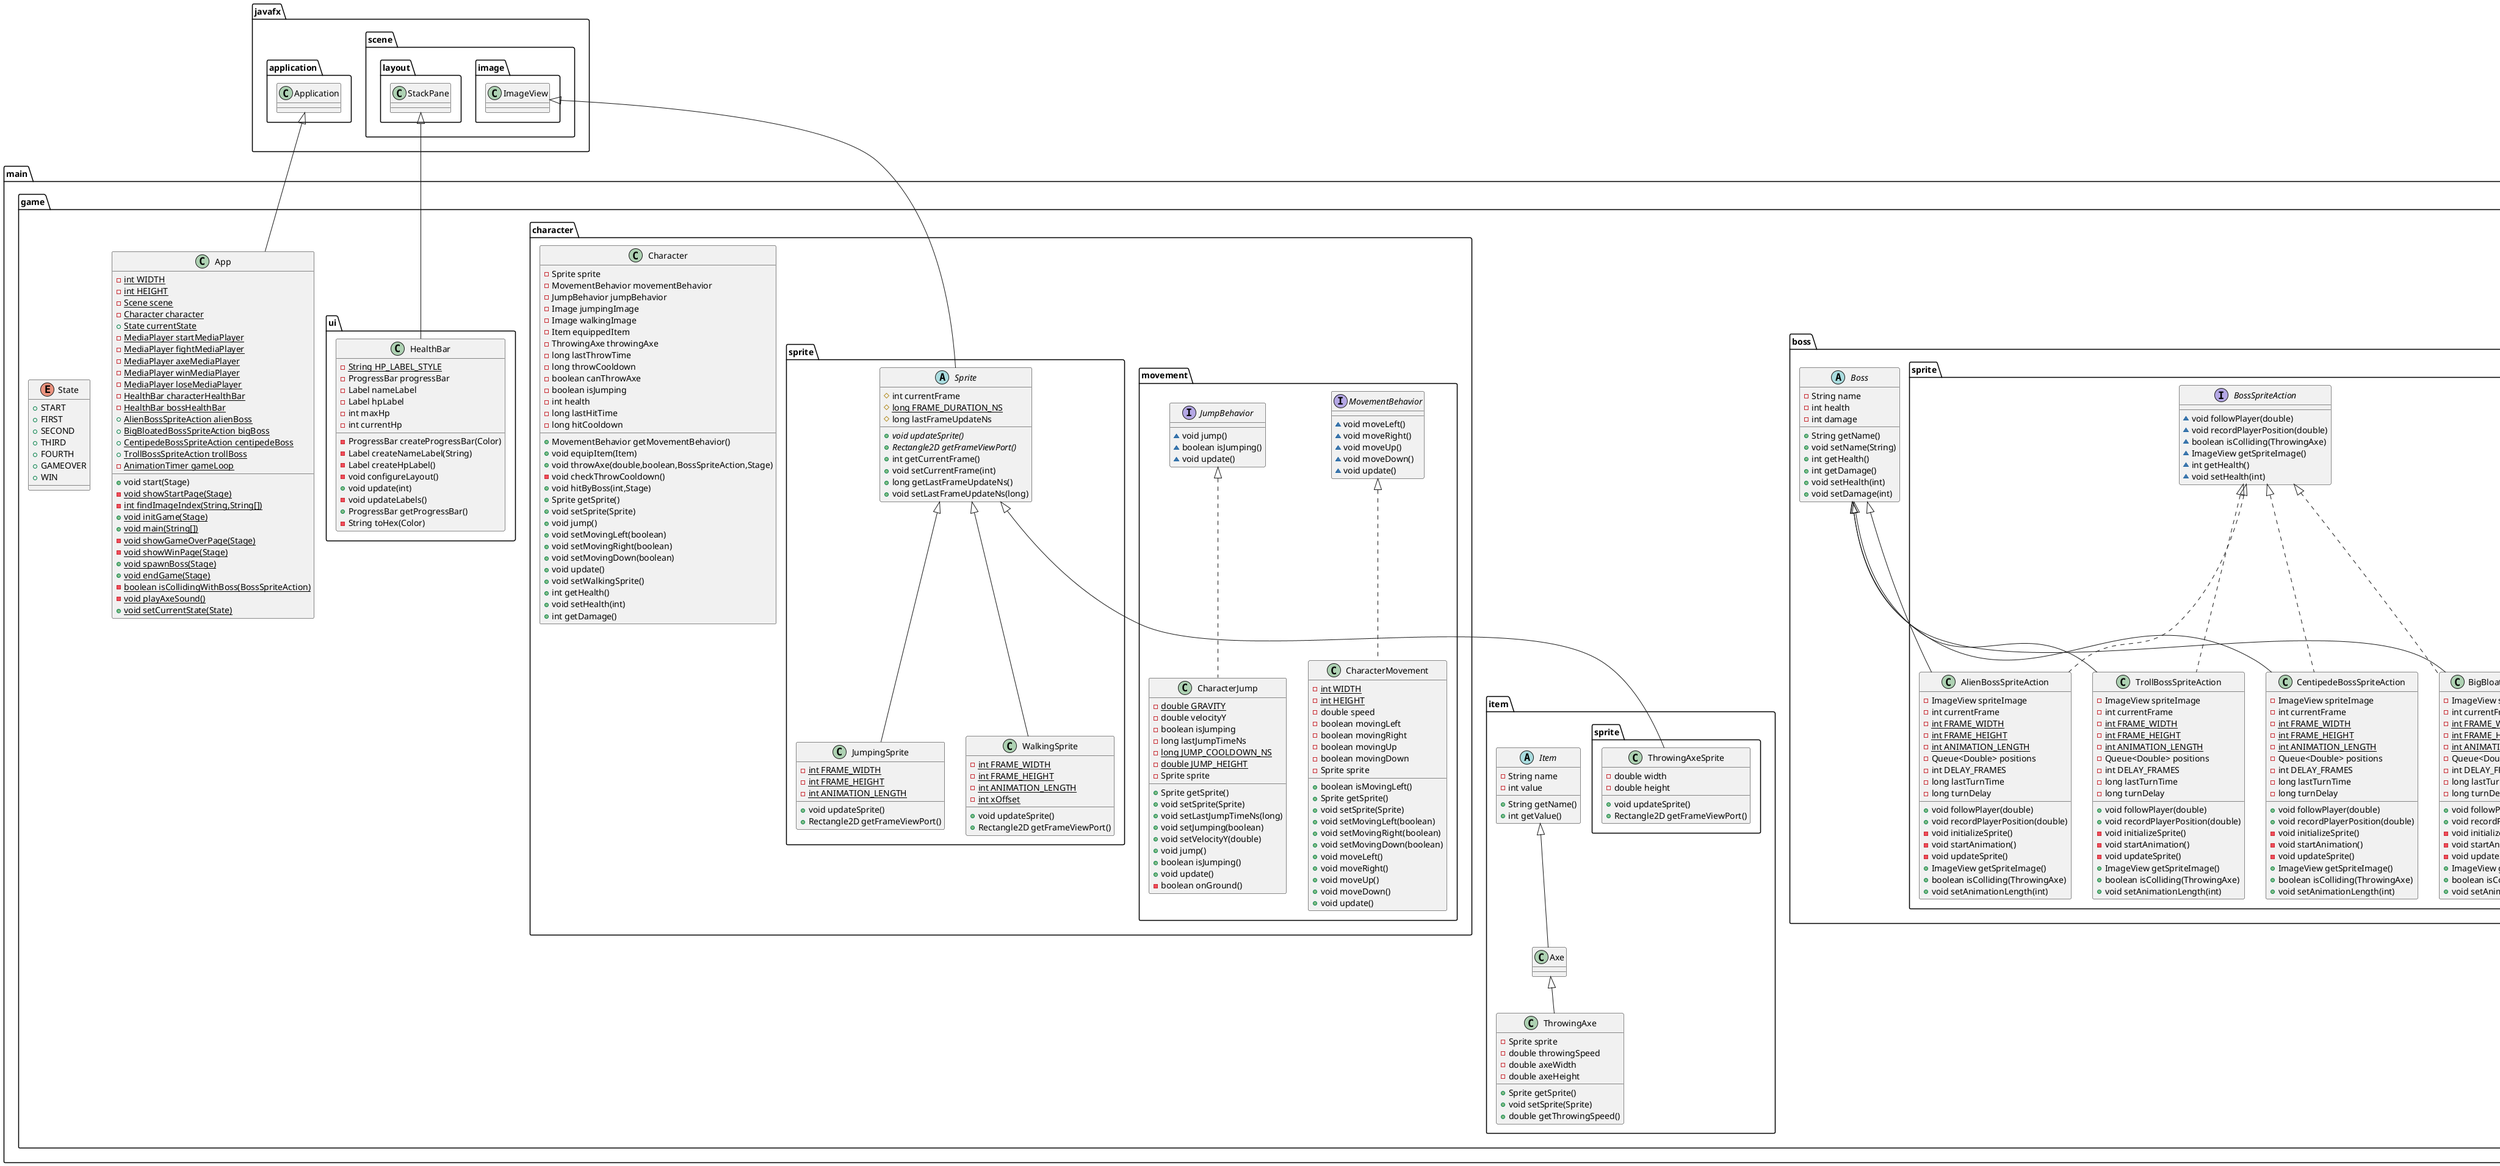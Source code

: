 @startuml
abstract class main.game.item.Item {
- String name
- int value
+ String getName()
+ int getValue()
}
interface main.game.boss.sprite.BossSpriteAction {
~ void followPlayer(double)
~ void recordPlayerPosition(double)
~ boolean isColliding(ThrowingAxe)
~ ImageView getSpriteImage()
~ int getHealth()
~ void setHealth(int)
}
class main.game.item.sprite.ThrowingAxeSprite {
- double width
- double height
+ void updateSprite()
+ Rectangle2D getFrameViewPort()
}
class main.game.boss.sprite.AlienBossSpriteAction {
- ImageView spriteImage
- int currentFrame
- {static} int FRAME_WIDTH
- {static} int FRAME_HEIGHT
- {static} int ANIMATION_LENGTH
- Queue<Double> positions
- int DELAY_FRAMES
- long lastTurnTime
- long turnDelay
+ void followPlayer(double)
+ void recordPlayerPosition(double)
- void initializeSprite()
- void startAnimation()
- void updateSprite()
+ ImageView getSpriteImage()
+ boolean isColliding(ThrowingAxe)
+ void setAnimationLength(int)
}
class main.game.boss.sprite.TrollBossSpriteAction {
- ImageView spriteImage
- int currentFrame
- {static} int FRAME_WIDTH
- {static} int FRAME_HEIGHT
- {static} int ANIMATION_LENGTH
- Queue<Double> positions
- int DELAY_FRAMES
- long lastTurnTime
- long turnDelay
+ void followPlayer(double)
+ void recordPlayerPosition(double)
- void initializeSprite()
- void startAnimation()
- void updateSprite()
+ ImageView getSpriteImage()
+ boolean isColliding(ThrowingAxe)
+ void setAnimationLength(int)
}
abstract class main.game.boss.Boss {
- String name
- int health
- int damage
+ String getName()
+ void setName(String)
+ int getHealth()
+ int getDamage()
+ void setHealth(int)
+ void setDamage(int)
}
class main.game.boss.sprite.CentipedeBossSpriteAction {
- ImageView spriteImage
- int currentFrame
- {static} int FRAME_WIDTH
- {static} int FRAME_HEIGHT
- {static} int ANIMATION_LENGTH
- Queue<Double> positions
- int DELAY_FRAMES
- long lastTurnTime
- long turnDelay
+ void followPlayer(double)
+ void recordPlayerPosition(double)
- void initializeSprite()
- void startAnimation()
- void updateSprite()
+ ImageView getSpriteImage()
+ boolean isColliding(ThrowingAxe)
+ void setAnimationLength(int)
}
class main.game.item.ThrowingAxe {
- Sprite sprite
- double throwingSpeed
- double axeWidth
- double axeHeight
+ Sprite getSprite()
+ void setSprite(Sprite)
+ double getThrowingSpeed()
}
interface main.game.character.movement.MovementBehavior {
~ void moveLeft()
~ void moveRight()
~ void moveUp()
~ void moveDown()
~ void update()
}
class main.game.character.movement.CharacterJump {
- {static} double GRAVITY
- double velocityY
- boolean isJumping
- long lastJumpTimeNs
- {static} long JUMP_COOLDOWN_NS
- {static} double JUMP_HEIGHT
- Sprite sprite
+ Sprite getSprite()
+ void setSprite(Sprite)
+ void setLastJumpTimeNs(long)
+ void setJumping(boolean)
+ void setVelocityY(double)
+ void jump()
+ boolean isJumping()
+ void update()
- boolean onGround()
}
class main.game.ui.HealthBar {
- {static} String HP_LABEL_STYLE
- ProgressBar progressBar
- Label nameLabel
- Label hpLabel
- int maxHp
- int currentHp
- ProgressBar createProgressBar(Color)
- Label createNameLabel(String)
- Label createHpLabel()
- void configureLayout()
+ void update(int)
- void updateLabels()
+ ProgressBar getProgressBar()
- String toHex(Color)
}
class main.game.item.Axe {
}
class main.game.character.sprite.JumpingSprite {
- {static} int FRAME_WIDTH
- {static} int FRAME_HEIGHT
- {static} int ANIMATION_LENGTH
+ void updateSprite()
+ Rectangle2D getFrameViewPort()
}
class main.game.App {
- {static} int WIDTH
- {static} int HEIGHT
- {static} Scene scene
- {static} Character character
+ {static} State currentState
- {static} MediaPlayer startMediaPlayer
- {static} MediaPlayer fightMediaPlayer
- {static} MediaPlayer axeMediaPlayer
- {static} MediaPlayer winMediaPlayer
- {static} MediaPlayer loseMediaPlayer
- {static} HealthBar characterHealthBar
- {static} HealthBar bossHealthBar
+ {static} AlienBossSpriteAction alienBoss
+ {static} BigBloatedBossSpriteAction bigBoss
+ {static} CentipedeBossSpriteAction centipedeBoss
+ {static} TrollBossSpriteAction trollBoss
- {static} AnimationTimer gameLoop
+ void start(Stage)
- {static} void showStartPage(Stage)
- {static} int findImageIndex(String,String[])
+ {static} void initGame(Stage)
+ {static} void main(String[])
- {static} void showGameOverPage(Stage)
- {static} void showWinPage(Stage)
+ {static} void spawnBoss(Stage)
+ {static} void endGame(Stage)
- {static} boolean isCollidingWithBoss(BossSpriteAction)
- {static} void playAxeSound()
+ {static} void setCurrentState(State)
}
class main.game.boss.sprite.BigBloatedBossSpriteAction {
- ImageView spriteImage
- int currentFrame
- {static} int FRAME_WIDTH
- {static} int FRAME_HEIGHT
- {static} int ANIMATION_LENGTH
- Queue<Double> positions
- int DELAY_FRAMES
- long lastTurnTime
- long turnDelay
+ void followPlayer(double)
+ void recordPlayerPosition(double)
- void initializeSprite()
- void startAnimation()
- void updateSprite()
+ ImageView getSpriteImage()
+ boolean isColliding(ThrowingAxe)
+ void setAnimationLength(int)
}
enum main.game.State {
+  START
+  FIRST
+  SECOND
+  THIRD
+  FOURTH
+  GAMEOVER
+  WIN
}
abstract class main.game.character.sprite.Sprite {
# int currentFrame
# {static} long FRAME_DURATION_NS
# long lastFrameUpdateNs
+ {abstract}void updateSprite()
+ {abstract}Rectangle2D getFrameViewPort()
+ int getCurrentFrame()
+ void setCurrentFrame(int)
+ long getLastFrameUpdateNs()
+ void setLastFrameUpdateNs(long)
}
class main.game.character.Character {
- Sprite sprite
- MovementBehavior movementBehavior
- JumpBehavior jumpBehavior
- Image jumpingImage
- Image walkingImage
- Item equippedItem
- ThrowingAxe throwingAxe
- long lastThrowTime
- long throwCooldown
- boolean canThrowAxe
- boolean isJumping
- int health
- long lastHitTime
- long hitCooldown
+ MovementBehavior getMovementBehavior()
+ void equipItem(Item)
+ void throwAxe(double,boolean,BossSpriteAction,Stage)
- void checkThrowCooldown()
+ void hitByBoss(int,Stage)
+ Sprite getSprite()
+ void setSprite(Sprite)
+ void jump()
+ void setMovingLeft(boolean)
+ void setMovingRight(boolean)
+ void setMovingDown(boolean)
+ void update()
+ void setWalkingSprite()
+ int getHealth()
+ void setHealth(int)
+ int getDamage()
}
class main.game.character.movement.CharacterMovement {
- {static} int WIDTH
- {static} int HEIGHT
- double speed
- boolean movingLeft
- boolean movingRight
- boolean movingUp
- boolean movingDown
- Sprite sprite
+ boolean isMovingLeft()
+ Sprite getSprite()
+ void setSprite(Sprite)
+ void setMovingLeft(boolean)
+ void setMovingRight(boolean)
+ void setMovingDown(boolean)
+ void moveLeft()
+ void moveRight()
+ void moveUp()
+ void moveDown()
+ void update()
}
interface main.game.character.movement.JumpBehavior {
~ void jump()
~ boolean isJumping()
~ void update()
}
class main.game.character.sprite.WalkingSprite {
- {static} int FRAME_WIDTH
- {static} int FRAME_HEIGHT
- {static} int ANIMATION_LENGTH
- {static} int xOffset
+ void updateSprite()
+ Rectangle2D getFrameViewPort()
}


main.game.character.sprite.Sprite <|-- main.game.item.sprite.ThrowingAxeSprite
main.game.boss.sprite.BossSpriteAction <|.. main.game.boss.sprite.AlienBossSpriteAction
main.game.boss.Boss <|-- main.game.boss.sprite.AlienBossSpriteAction
main.game.boss.sprite.BossSpriteAction <|.. main.game.boss.sprite.TrollBossSpriteAction
main.game.boss.Boss <|-- main.game.boss.sprite.TrollBossSpriteAction
main.game.boss.sprite.BossSpriteAction <|.. main.game.boss.sprite.CentipedeBossSpriteAction
main.game.boss.Boss <|-- main.game.boss.sprite.CentipedeBossSpriteAction
main.game.item.Axe <|-- main.game.item.ThrowingAxe
main.game.character.movement.JumpBehavior <|.. main.game.character.movement.CharacterJump
javafx.scene.layout.StackPane <|-- main.game.ui.HealthBar
main.game.item.Item <|-- main.game.item.Axe
main.game.character.sprite.Sprite <|-- main.game.character.sprite.JumpingSprite
javafx.application.Application <|-- main.game.App
main.game.boss.sprite.BossSpriteAction <|.. main.game.boss.sprite.BigBloatedBossSpriteAction
main.game.boss.Boss <|-- main.game.boss.sprite.BigBloatedBossSpriteAction
javafx.scene.image.ImageView <|-- main.game.character.sprite.Sprite
main.game.character.movement.MovementBehavior <|.. main.game.character.movement.CharacterMovement
main.game.character.sprite.Sprite <|-- main.game.character.sprite.WalkingSprite
@enduml